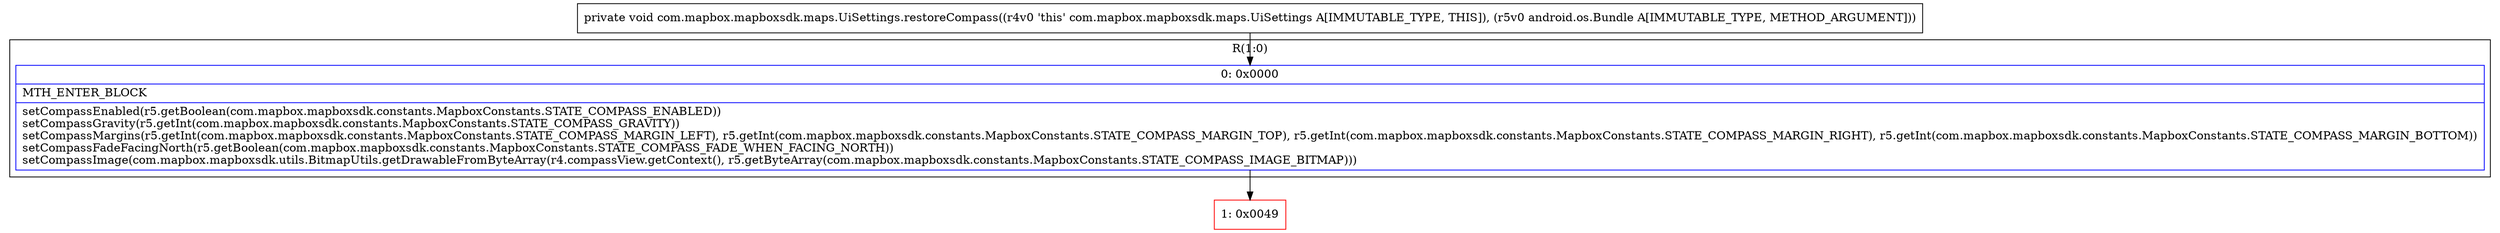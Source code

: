 digraph "CFG forcom.mapbox.mapboxsdk.maps.UiSettings.restoreCompass(Landroid\/os\/Bundle;)V" {
subgraph cluster_Region_501314518 {
label = "R(1:0)";
node [shape=record,color=blue];
Node_0 [shape=record,label="{0\:\ 0x0000|MTH_ENTER_BLOCK\l|setCompassEnabled(r5.getBoolean(com.mapbox.mapboxsdk.constants.MapboxConstants.STATE_COMPASS_ENABLED))\lsetCompassGravity(r5.getInt(com.mapbox.mapboxsdk.constants.MapboxConstants.STATE_COMPASS_GRAVITY))\lsetCompassMargins(r5.getInt(com.mapbox.mapboxsdk.constants.MapboxConstants.STATE_COMPASS_MARGIN_LEFT), r5.getInt(com.mapbox.mapboxsdk.constants.MapboxConstants.STATE_COMPASS_MARGIN_TOP), r5.getInt(com.mapbox.mapboxsdk.constants.MapboxConstants.STATE_COMPASS_MARGIN_RIGHT), r5.getInt(com.mapbox.mapboxsdk.constants.MapboxConstants.STATE_COMPASS_MARGIN_BOTTOM))\lsetCompassFadeFacingNorth(r5.getBoolean(com.mapbox.mapboxsdk.constants.MapboxConstants.STATE_COMPASS_FADE_WHEN_FACING_NORTH))\lsetCompassImage(com.mapbox.mapboxsdk.utils.BitmapUtils.getDrawableFromByteArray(r4.compassView.getContext(), r5.getByteArray(com.mapbox.mapboxsdk.constants.MapboxConstants.STATE_COMPASS_IMAGE_BITMAP)))\l}"];
}
Node_1 [shape=record,color=red,label="{1\:\ 0x0049}"];
MethodNode[shape=record,label="{private void com.mapbox.mapboxsdk.maps.UiSettings.restoreCompass((r4v0 'this' com.mapbox.mapboxsdk.maps.UiSettings A[IMMUTABLE_TYPE, THIS]), (r5v0 android.os.Bundle A[IMMUTABLE_TYPE, METHOD_ARGUMENT])) }"];
MethodNode -> Node_0;
Node_0 -> Node_1;
}

